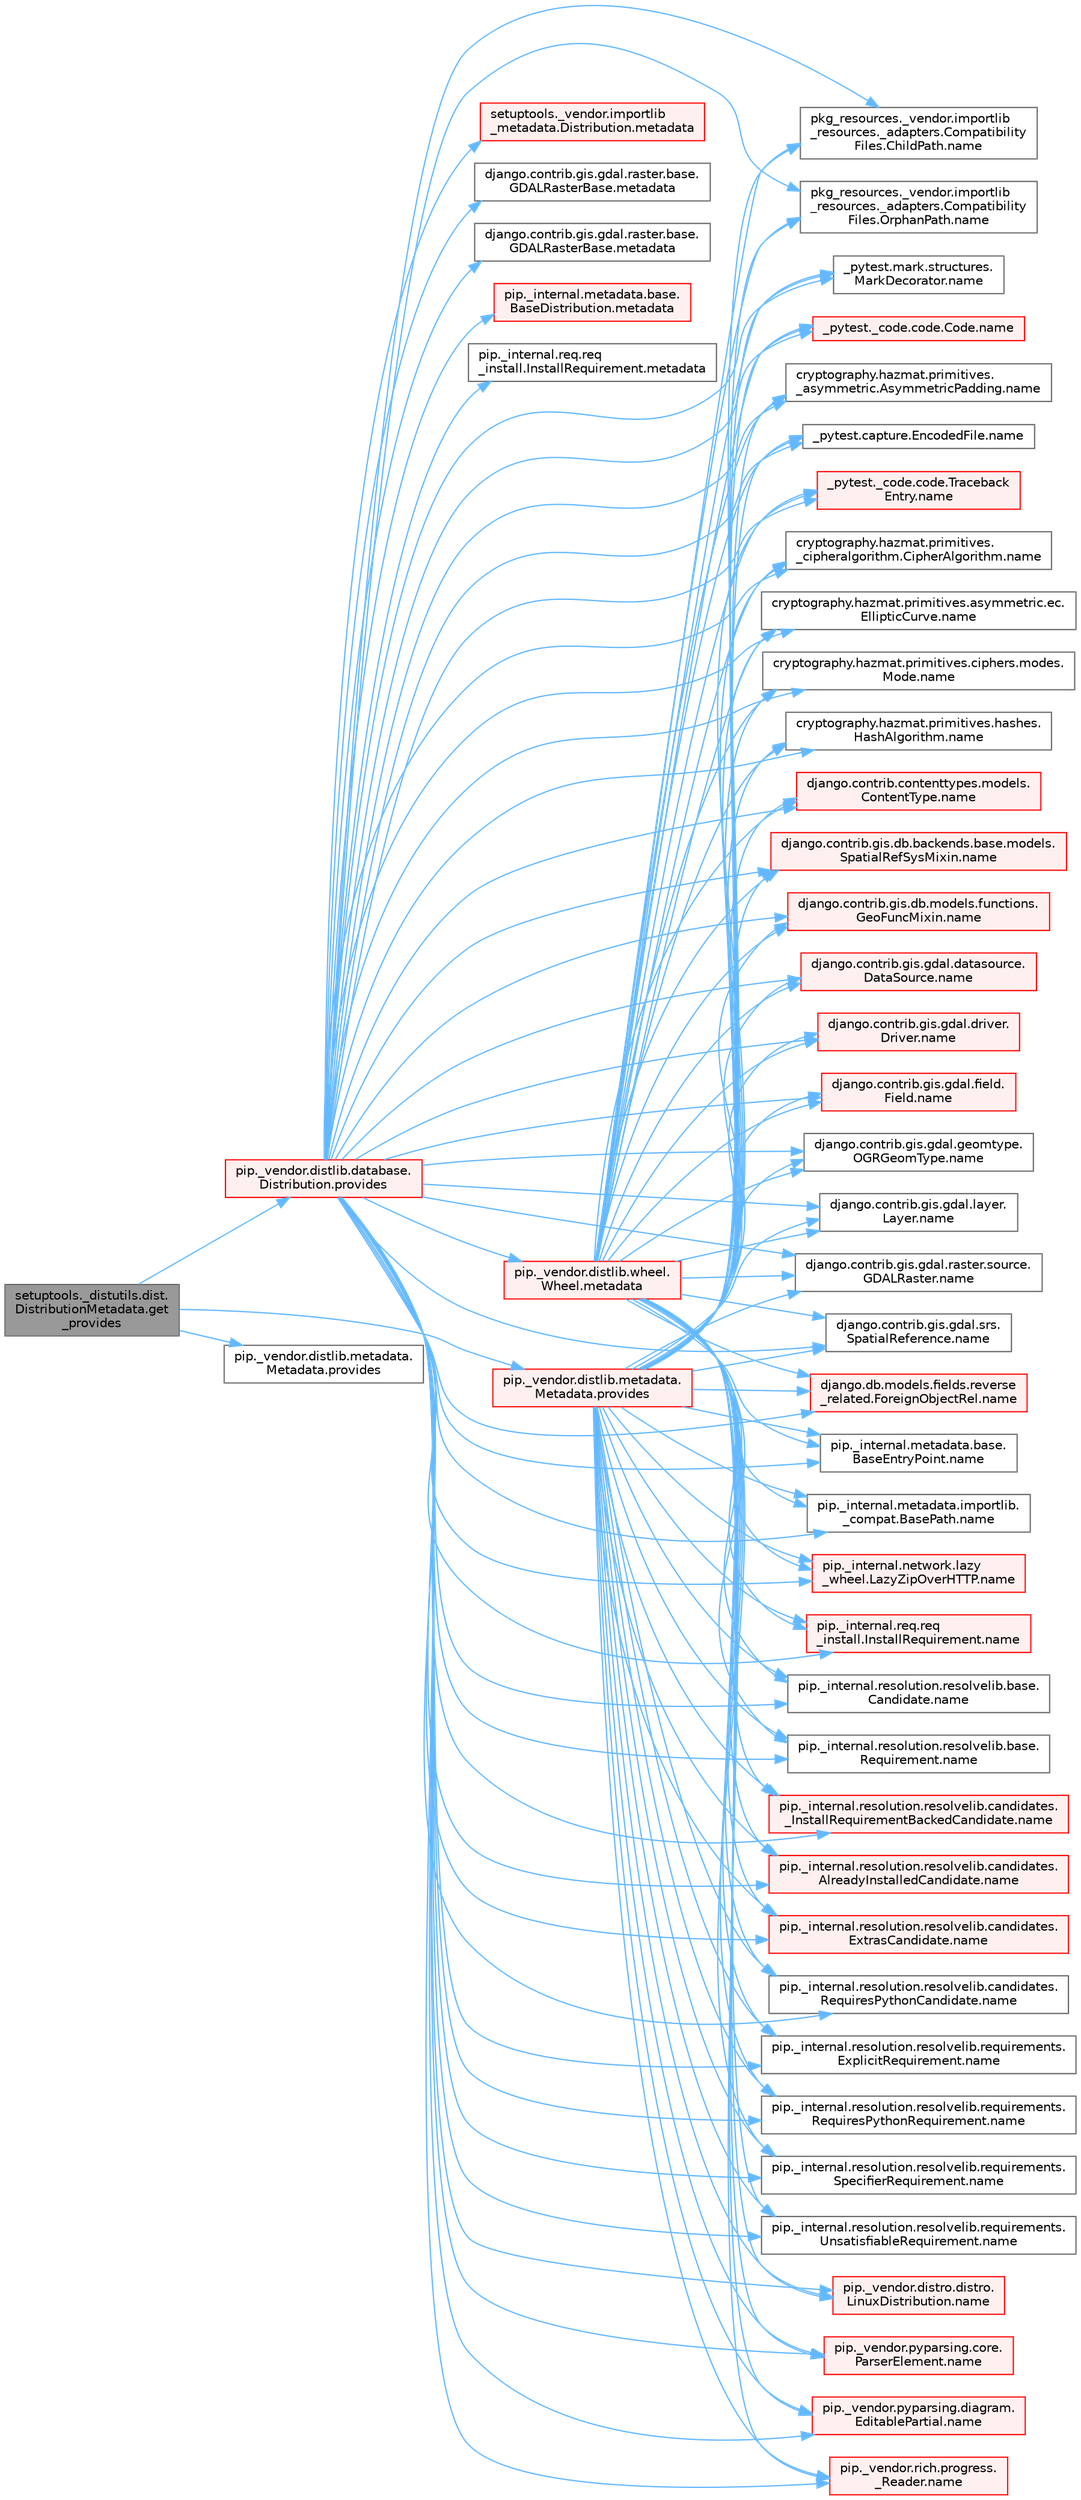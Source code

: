 digraph "setuptools._distutils.dist.DistributionMetadata.get_provides"
{
 // LATEX_PDF_SIZE
  bgcolor="transparent";
  edge [fontname=Helvetica,fontsize=10,labelfontname=Helvetica,labelfontsize=10];
  node [fontname=Helvetica,fontsize=10,shape=box,height=0.2,width=0.4];
  rankdir="LR";
  Node1 [id="Node000001",label="setuptools._distutils.dist.\lDistributionMetadata.get\l_provides",height=0.2,width=0.4,color="gray40", fillcolor="grey60", style="filled", fontcolor="black",tooltip=" "];
  Node1 -> Node2 [id="edge1_Node000001_Node000002",color="steelblue1",style="solid",tooltip=" "];
  Node2 [id="Node000002",label="pip._vendor.distlib.database.\lDistribution.provides",height=0.2,width=0.4,color="red", fillcolor="#FFF0F0", style="filled",URL="$classpip_1_1__vendor_1_1distlib_1_1database_1_1_distribution.html#a4de0a18091046a76d9f6e2c424a50f7a",tooltip=" "];
  Node2 -> Node3 [id="edge2_Node000002_Node000003",color="steelblue1",style="solid",tooltip=" "];
  Node3 [id="Node000003",label="django.contrib.gis.gdal.raster.base.\lGDALRasterBase.metadata",height=0.2,width=0.4,color="grey40", fillcolor="white", style="filled",URL="$classdjango_1_1contrib_1_1gis_1_1gdal_1_1raster_1_1base_1_1_g_d_a_l_raster_base.html#ac656a9816397d9b605bdbc6175fde717",tooltip=" "];
  Node2 -> Node4 [id="edge3_Node000002_Node000004",color="steelblue1",style="solid",tooltip=" "];
  Node4 [id="Node000004",label="django.contrib.gis.gdal.raster.base.\lGDALRasterBase.metadata",height=0.2,width=0.4,color="grey40", fillcolor="white", style="filled",URL="$classdjango_1_1contrib_1_1gis_1_1gdal_1_1raster_1_1base_1_1_g_d_a_l_raster_base.html#ac68a22e3a52d43707936b339b8af62ad",tooltip=" "];
  Node2 -> Node5 [id="edge4_Node000002_Node000005",color="steelblue1",style="solid",tooltip=" "];
  Node5 [id="Node000005",label="pip._internal.metadata.base.\lBaseDistribution.metadata",height=0.2,width=0.4,color="red", fillcolor="#FFF0F0", style="filled",URL="$classpip_1_1__internal_1_1metadata_1_1base_1_1_base_distribution.html#a665b55bcebd861e5959f53a7d2f1350f",tooltip=" "];
  Node2 -> Node390 [id="edge5_Node000002_Node000390",color="steelblue1",style="solid",tooltip=" "];
  Node390 [id="Node000390",label="pip._internal.req.req\l_install.InstallRequirement.metadata",height=0.2,width=0.4,color="grey40", fillcolor="white", style="filled",URL="$classpip_1_1__internal_1_1req_1_1req__install_1_1_install_requirement.html#a212fdd382933af2966e6a94c2db91bca",tooltip=" "];
  Node2 -> Node391 [id="edge6_Node000002_Node000391",color="steelblue1",style="solid",tooltip=" "];
  Node391 [id="Node000391",label="pip._vendor.distlib.wheel.\lWheel.metadata",height=0.2,width=0.4,color="red", fillcolor="#FFF0F0", style="filled",URL="$classpip_1_1__vendor_1_1distlib_1_1wheel_1_1_wheel.html#a9e567ddb3165e2b2bdb2c358774b32a6",tooltip=" "];
  Node391 -> Node342 [id="edge7_Node000391_Node000342",color="steelblue1",style="solid",tooltip=" "];
  Node342 [id="Node000342",label="_pytest._code.code.Code.name",height=0.2,width=0.4,color="red", fillcolor="#FFF0F0", style="filled",URL="$class__pytest_1_1__code_1_1code_1_1_code.html#a1f3cbc53ca6df4a1bab12183694b6e78",tooltip=" "];
  Node391 -> Node343 [id="edge8_Node000391_Node000343",color="steelblue1",style="solid",tooltip=" "];
  Node343 [id="Node000343",label="_pytest._code.code.Traceback\lEntry.name",height=0.2,width=0.4,color="red", fillcolor="#FFF0F0", style="filled",URL="$class__pytest_1_1__code_1_1code_1_1_traceback_entry.html#a106b95c0753f41669fbfb8ee4c11ad3d",tooltip=" "];
  Node391 -> Node344 [id="edge9_Node000391_Node000344",color="steelblue1",style="solid",tooltip=" "];
  Node344 [id="Node000344",label="_pytest.capture.EncodedFile.name",height=0.2,width=0.4,color="grey40", fillcolor="white", style="filled",URL="$class__pytest_1_1capture_1_1_encoded_file.html#a738c73b5de21c7261d9e51f71e4f0397",tooltip=" "];
  Node391 -> Node345 [id="edge10_Node000391_Node000345",color="steelblue1",style="solid",tooltip=" "];
  Node345 [id="Node000345",label="_pytest.mark.structures.\lMarkDecorator.name",height=0.2,width=0.4,color="grey40", fillcolor="white", style="filled",URL="$class__pytest_1_1mark_1_1structures_1_1_mark_decorator.html#ae8f66760cda125450e0e3bd38689c72f",tooltip=" "];
  Node391 -> Node346 [id="edge11_Node000391_Node000346",color="steelblue1",style="solid",tooltip=" "];
  Node346 [id="Node000346",label="cryptography.hazmat.primitives.\l_asymmetric.AsymmetricPadding.name",height=0.2,width=0.4,color="grey40", fillcolor="white", style="filled",URL="$classcryptography_1_1hazmat_1_1primitives_1_1__asymmetric_1_1_asymmetric_padding.html#a8f72e8284cb336861a873ed5ce0e39b5",tooltip=" "];
  Node391 -> Node347 [id="edge12_Node000391_Node000347",color="steelblue1",style="solid",tooltip=" "];
  Node347 [id="Node000347",label="cryptography.hazmat.primitives.\l_cipheralgorithm.CipherAlgorithm.name",height=0.2,width=0.4,color="grey40", fillcolor="white", style="filled",URL="$classcryptography_1_1hazmat_1_1primitives_1_1__cipheralgorithm_1_1_cipher_algorithm.html#a50567a5c3388450ab7aa883ab34a1ac7",tooltip=" "];
  Node391 -> Node348 [id="edge13_Node000391_Node000348",color="steelblue1",style="solid",tooltip=" "];
  Node348 [id="Node000348",label="cryptography.hazmat.primitives.asymmetric.ec.\lEllipticCurve.name",height=0.2,width=0.4,color="grey40", fillcolor="white", style="filled",URL="$classcryptography_1_1hazmat_1_1primitives_1_1asymmetric_1_1ec_1_1_elliptic_curve.html#a2775c4e945309a6c7ea33dace1698a60",tooltip=" "];
  Node391 -> Node349 [id="edge14_Node000391_Node000349",color="steelblue1",style="solid",tooltip=" "];
  Node349 [id="Node000349",label="cryptography.hazmat.primitives.ciphers.modes.\lMode.name",height=0.2,width=0.4,color="grey40", fillcolor="white", style="filled",URL="$classcryptography_1_1hazmat_1_1primitives_1_1ciphers_1_1modes_1_1_mode.html#a99d93fd1370a2abbb5bb5cffbd5ff0f7",tooltip=" "];
  Node391 -> Node350 [id="edge15_Node000391_Node000350",color="steelblue1",style="solid",tooltip=" "];
  Node350 [id="Node000350",label="cryptography.hazmat.primitives.hashes.\lHashAlgorithm.name",height=0.2,width=0.4,color="grey40", fillcolor="white", style="filled",URL="$classcryptography_1_1hazmat_1_1primitives_1_1hashes_1_1_hash_algorithm.html#a42c7e1582d9b46a015774af9e5cbbb0b",tooltip=" "];
  Node391 -> Node351 [id="edge16_Node000391_Node000351",color="steelblue1",style="solid",tooltip=" "];
  Node351 [id="Node000351",label="django.contrib.contenttypes.models.\lContentType.name",height=0.2,width=0.4,color="red", fillcolor="#FFF0F0", style="filled",URL="$classdjango_1_1contrib_1_1contenttypes_1_1models_1_1_content_type.html#a305b62f56597bb2e4823dcf5e6ccdcf8",tooltip=" "];
  Node391 -> Node353 [id="edge17_Node000391_Node000353",color="steelblue1",style="solid",tooltip=" "];
  Node353 [id="Node000353",label="django.contrib.gis.db.backends.base.models.\lSpatialRefSysMixin.name",height=0.2,width=0.4,color="red", fillcolor="#FFF0F0", style="filled",URL="$classdjango_1_1contrib_1_1gis_1_1db_1_1backends_1_1base_1_1models_1_1_spatial_ref_sys_mixin.html#a56fe36e786b49160249395f453dd1cab",tooltip=" "];
  Node391 -> Node354 [id="edge18_Node000391_Node000354",color="steelblue1",style="solid",tooltip=" "];
  Node354 [id="Node000354",label="django.contrib.gis.db.models.functions.\lGeoFuncMixin.name",height=0.2,width=0.4,color="red", fillcolor="#FFF0F0", style="filled",URL="$classdjango_1_1contrib_1_1gis_1_1db_1_1models_1_1functions_1_1_geo_func_mixin.html#adeeb6b2c9db337396468712e919af622",tooltip=" "];
  Node391 -> Node355 [id="edge19_Node000391_Node000355",color="steelblue1",style="solid",tooltip=" "];
  Node355 [id="Node000355",label="django.contrib.gis.gdal.datasource.\lDataSource.name",height=0.2,width=0.4,color="red", fillcolor="#FFF0F0", style="filled",URL="$classdjango_1_1contrib_1_1gis_1_1gdal_1_1datasource_1_1_data_source.html#aaa98728c7ef6f4d96c689550e8af3ed5",tooltip=" "];
  Node391 -> Node356 [id="edge20_Node000391_Node000356",color="steelblue1",style="solid",tooltip=" "];
  Node356 [id="Node000356",label="django.contrib.gis.gdal.driver.\lDriver.name",height=0.2,width=0.4,color="red", fillcolor="#FFF0F0", style="filled",URL="$classdjango_1_1contrib_1_1gis_1_1gdal_1_1driver_1_1_driver.html#aaa5d4d1b9fd762839db84d1e56e36b7f",tooltip=" "];
  Node391 -> Node357 [id="edge21_Node000391_Node000357",color="steelblue1",style="solid",tooltip=" "];
  Node357 [id="Node000357",label="django.contrib.gis.gdal.field.\lField.name",height=0.2,width=0.4,color="red", fillcolor="#FFF0F0", style="filled",URL="$classdjango_1_1contrib_1_1gis_1_1gdal_1_1field_1_1_field.html#a28a3b0af5006d5abf34d5b1497011368",tooltip=" "];
  Node391 -> Node358 [id="edge22_Node000391_Node000358",color="steelblue1",style="solid",tooltip=" "];
  Node358 [id="Node000358",label="django.contrib.gis.gdal.geomtype.\lOGRGeomType.name",height=0.2,width=0.4,color="grey40", fillcolor="white", style="filled",URL="$classdjango_1_1contrib_1_1gis_1_1gdal_1_1geomtype_1_1_o_g_r_geom_type.html#a719b3100682ab8df79fd8a2484163b8e",tooltip=" "];
  Node391 -> Node359 [id="edge23_Node000391_Node000359",color="steelblue1",style="solid",tooltip=" "];
  Node359 [id="Node000359",label="django.contrib.gis.gdal.layer.\lLayer.name",height=0.2,width=0.4,color="grey40", fillcolor="white", style="filled",URL="$classdjango_1_1contrib_1_1gis_1_1gdal_1_1layer_1_1_layer.html#a53791d8e2fe8b1ca86b426a625e7d66c",tooltip=" "];
  Node391 -> Node360 [id="edge24_Node000391_Node000360",color="steelblue1",style="solid",tooltip=" "];
  Node360 [id="Node000360",label="django.contrib.gis.gdal.raster.source.\lGDALRaster.name",height=0.2,width=0.4,color="grey40", fillcolor="white", style="filled",URL="$classdjango_1_1contrib_1_1gis_1_1gdal_1_1raster_1_1source_1_1_g_d_a_l_raster.html#a6cca2a8eca0ab4ff2e89f0f0cce590d1",tooltip=" "];
  Node391 -> Node361 [id="edge25_Node000391_Node000361",color="steelblue1",style="solid",tooltip=" "];
  Node361 [id="Node000361",label="django.contrib.gis.gdal.srs.\lSpatialReference.name",height=0.2,width=0.4,color="grey40", fillcolor="white", style="filled",URL="$classdjango_1_1contrib_1_1gis_1_1gdal_1_1srs_1_1_spatial_reference.html#ac2c9d37b41ae1a91ca63a7046590d603",tooltip=" "];
  Node391 -> Node362 [id="edge26_Node000391_Node000362",color="steelblue1",style="solid",tooltip=" "];
  Node362 [id="Node000362",label="django.db.models.fields.reverse\l_related.ForeignObjectRel.name",height=0.2,width=0.4,color="red", fillcolor="#FFF0F0", style="filled",URL="$classdjango_1_1db_1_1models_1_1fields_1_1reverse__related_1_1_foreign_object_rel.html#a5c0c2387142987d2c9582e677e90b5d7",tooltip=" "];
  Node391 -> Node363 [id="edge27_Node000391_Node000363",color="steelblue1",style="solid",tooltip=" "];
  Node363 [id="Node000363",label="pip._internal.metadata.base.\lBaseEntryPoint.name",height=0.2,width=0.4,color="grey40", fillcolor="white", style="filled",URL="$classpip_1_1__internal_1_1metadata_1_1base_1_1_base_entry_point.html#acd0c7299966258aeb0876da26520233d",tooltip=" "];
  Node391 -> Node364 [id="edge28_Node000391_Node000364",color="steelblue1",style="solid",tooltip=" "];
  Node364 [id="Node000364",label="pip._internal.metadata.importlib.\l_compat.BasePath.name",height=0.2,width=0.4,color="grey40", fillcolor="white", style="filled",URL="$classpip_1_1__internal_1_1metadata_1_1importlib_1_1__compat_1_1_base_path.html#aa5b4e00be6be00e1bd599909ae50bc00",tooltip=" "];
  Node391 -> Node365 [id="edge29_Node000391_Node000365",color="steelblue1",style="solid",tooltip=" "];
  Node365 [id="Node000365",label="pip._internal.network.lazy\l_wheel.LazyZipOverHTTP.name",height=0.2,width=0.4,color="red", fillcolor="#FFF0F0", style="filled",URL="$classpip_1_1__internal_1_1network_1_1lazy__wheel_1_1_lazy_zip_over_h_t_t_p.html#a59403bb703d375caa6c1dda7573257a1",tooltip=" "];
  Node391 -> Node366 [id="edge30_Node000391_Node000366",color="steelblue1",style="solid",tooltip=" "];
  Node366 [id="Node000366",label="pip._internal.req.req\l_install.InstallRequirement.name",height=0.2,width=0.4,color="red", fillcolor="#FFF0F0", style="filled",URL="$classpip_1_1__internal_1_1req_1_1req__install_1_1_install_requirement.html#a6b019e16ae98576ae64c68e0f5824e34",tooltip=" "];
  Node391 -> Node374 [id="edge31_Node000391_Node000374",color="steelblue1",style="solid",tooltip=" "];
  Node374 [id="Node000374",label="pip._internal.resolution.resolvelib.base.\lCandidate.name",height=0.2,width=0.4,color="grey40", fillcolor="white", style="filled",URL="$classpip_1_1__internal_1_1resolution_1_1resolvelib_1_1base_1_1_candidate.html#a7000e68e912182072a011f9df0c142ee",tooltip=" "];
  Node391 -> Node375 [id="edge32_Node000391_Node000375",color="steelblue1",style="solid",tooltip=" "];
  Node375 [id="Node000375",label="pip._internal.resolution.resolvelib.base.\lRequirement.name",height=0.2,width=0.4,color="grey40", fillcolor="white", style="filled",URL="$classpip_1_1__internal_1_1resolution_1_1resolvelib_1_1base_1_1_requirement.html#a013752876d4b3521f3a087987b443d90",tooltip=" "];
  Node391 -> Node376 [id="edge33_Node000391_Node000376",color="steelblue1",style="solid",tooltip=" "];
  Node376 [id="Node000376",label="pip._internal.resolution.resolvelib.candidates.\l_InstallRequirementBackedCandidate.name",height=0.2,width=0.4,color="red", fillcolor="#FFF0F0", style="filled",URL="$classpip_1_1__internal_1_1resolution_1_1resolvelib_1_1candidates_1_1___install_requirement_backed_candidate.html#a1538a825241b855a4abf51d6bf616cde",tooltip=" "];
  Node391 -> Node408 [id="edge34_Node000391_Node000408",color="steelblue1",style="solid",tooltip=" "];
  Node408 [id="Node000408",label="pip._internal.resolution.resolvelib.candidates.\lAlreadyInstalledCandidate.name",height=0.2,width=0.4,color="red", fillcolor="#FFF0F0", style="filled",URL="$classpip_1_1__internal_1_1resolution_1_1resolvelib_1_1candidates_1_1_already_installed_candidate.html#a0f4ae3f092daa140dc8bda04e8d0f2d0",tooltip=" "];
  Node391 -> Node409 [id="edge35_Node000391_Node000409",color="steelblue1",style="solid",tooltip=" "];
  Node409 [id="Node000409",label="pip._internal.resolution.resolvelib.candidates.\lExtrasCandidate.name",height=0.2,width=0.4,color="red", fillcolor="#FFF0F0", style="filled",URL="$classpip_1_1__internal_1_1resolution_1_1resolvelib_1_1candidates_1_1_extras_candidate.html#a6e13b1ab724cd7af8b22cadb37352b31",tooltip=" "];
  Node391 -> Node537 [id="edge36_Node000391_Node000537",color="steelblue1",style="solid",tooltip=" "];
  Node537 [id="Node000537",label="pip._internal.resolution.resolvelib.candidates.\lRequiresPythonCandidate.name",height=0.2,width=0.4,color="grey40", fillcolor="white", style="filled",URL="$classpip_1_1__internal_1_1resolution_1_1resolvelib_1_1candidates_1_1_requires_python_candidate.html#aeff13058676b07d1b67feed53749d838",tooltip=" "];
  Node391 -> Node538 [id="edge37_Node000391_Node000538",color="steelblue1",style="solid",tooltip=" "];
  Node538 [id="Node000538",label="pip._internal.resolution.resolvelib.requirements.\lExplicitRequirement.name",height=0.2,width=0.4,color="grey40", fillcolor="white", style="filled",URL="$classpip_1_1__internal_1_1resolution_1_1resolvelib_1_1requirements_1_1_explicit_requirement.html#a3e8f9b07c17be864b1a90cc2f5e87b35",tooltip=" "];
  Node391 -> Node539 [id="edge38_Node000391_Node000539",color="steelblue1",style="solid",tooltip=" "];
  Node539 [id="Node000539",label="pip._internal.resolution.resolvelib.requirements.\lRequiresPythonRequirement.name",height=0.2,width=0.4,color="grey40", fillcolor="white", style="filled",URL="$classpip_1_1__internal_1_1resolution_1_1resolvelib_1_1requirements_1_1_requires_python_requirement.html#ac555e717a97ebb38cb2ad735939cf8b8",tooltip=" "];
  Node391 -> Node540 [id="edge39_Node000391_Node000540",color="steelblue1",style="solid",tooltip=" "];
  Node540 [id="Node000540",label="pip._internal.resolution.resolvelib.requirements.\lSpecifierRequirement.name",height=0.2,width=0.4,color="grey40", fillcolor="white", style="filled",URL="$classpip_1_1__internal_1_1resolution_1_1resolvelib_1_1requirements_1_1_specifier_requirement.html#af2ae64f787d166605910d13457564fd9",tooltip=" "];
  Node391 -> Node541 [id="edge40_Node000391_Node000541",color="steelblue1",style="solid",tooltip=" "];
  Node541 [id="Node000541",label="pip._internal.resolution.resolvelib.requirements.\lUnsatisfiableRequirement.name",height=0.2,width=0.4,color="grey40", fillcolor="white", style="filled",URL="$classpip_1_1__internal_1_1resolution_1_1resolvelib_1_1requirements_1_1_unsatisfiable_requirement.html#a78f7012fa925a93d5600232bf2bc9728",tooltip=" "];
  Node391 -> Node542 [id="edge41_Node000391_Node000542",color="steelblue1",style="solid",tooltip=" "];
  Node542 [id="Node000542",label="pip._vendor.distro.distro.\lLinuxDistribution.name",height=0.2,width=0.4,color="red", fillcolor="#FFF0F0", style="filled",URL="$classpip_1_1__vendor_1_1distro_1_1distro_1_1_linux_distribution.html#a0f30009e5f86e89a27bd187e8a759e32",tooltip=" "];
  Node391 -> Node620 [id="edge42_Node000391_Node000620",color="steelblue1",style="solid",tooltip=" "];
  Node620 [id="Node000620",label="pip._vendor.pyparsing.core.\lParserElement.name",height=0.2,width=0.4,color="red", fillcolor="#FFF0F0", style="filled",URL="$classpip_1_1__vendor_1_1pyparsing_1_1core_1_1_parser_element.html#ad7db196655f86eaadabd81c40af25717",tooltip=" "];
  Node391 -> Node718 [id="edge43_Node000391_Node000718",color="steelblue1",style="solid",tooltip=" "];
  Node718 [id="Node000718",label="pip._vendor.pyparsing.diagram.\lEditablePartial.name",height=0.2,width=0.4,color="red", fillcolor="#FFF0F0", style="filled",URL="$classpip_1_1__vendor_1_1pyparsing_1_1diagram_1_1_editable_partial.html#a3c8365249bd6514fce002d62622de581",tooltip=" "];
  Node391 -> Node722 [id="edge44_Node000391_Node000722",color="steelblue1",style="solid",tooltip=" "];
  Node722 [id="Node000722",label="pip._vendor.rich.progress.\l_Reader.name",height=0.2,width=0.4,color="red", fillcolor="#FFF0F0", style="filled",URL="$classpip_1_1__vendor_1_1rich_1_1progress_1_1___reader.html#a545f897ce86cf3e798598cb200357c13",tooltip=" "];
  Node391 -> Node809 [id="edge45_Node000391_Node000809",color="steelblue1",style="solid",tooltip=" "];
  Node809 [id="Node000809",label="pkg_resources._vendor.importlib\l_resources._adapters.Compatibility\lFiles.ChildPath.name",height=0.2,width=0.4,color="grey40", fillcolor="white", style="filled",URL="$classpkg__resources_1_1__vendor_1_1importlib__resources_1_1__adapters_1_1_compatibility_files_1_1_child_path.html#afc94399ed8b98c04ce4e64ba7d938f83",tooltip=" "];
  Node391 -> Node810 [id="edge46_Node000391_Node000810",color="steelblue1",style="solid",tooltip=" "];
  Node810 [id="Node000810",label="pkg_resources._vendor.importlib\l_resources._adapters.Compatibility\lFiles.OrphanPath.name",height=0.2,width=0.4,color="grey40", fillcolor="white", style="filled",URL="$classpkg__resources_1_1__vendor_1_1importlib__resources_1_1__adapters_1_1_compatibility_files_1_1_orphan_path.html#ae9a1eacc3cea7040188062420f00df9b",tooltip=" "];
  Node2 -> Node585 [id="edge47_Node000002_Node000585",color="steelblue1",style="solid",tooltip=" "];
  Node585 [id="Node000585",label="setuptools._vendor.importlib\l_metadata.Distribution.metadata",height=0.2,width=0.4,color="red", fillcolor="#FFF0F0", style="filled",URL="$classsetuptools_1_1__vendor_1_1importlib__metadata_1_1_distribution.html#afe56c9fb55cf594cb94d0ebe52c32fad",tooltip=" "];
  Node2 -> Node342 [id="edge48_Node000002_Node000342",color="steelblue1",style="solid",tooltip=" "];
  Node2 -> Node343 [id="edge49_Node000002_Node000343",color="steelblue1",style="solid",tooltip=" "];
  Node2 -> Node344 [id="edge50_Node000002_Node000344",color="steelblue1",style="solid",tooltip=" "];
  Node2 -> Node345 [id="edge51_Node000002_Node000345",color="steelblue1",style="solid",tooltip=" "];
  Node2 -> Node346 [id="edge52_Node000002_Node000346",color="steelblue1",style="solid",tooltip=" "];
  Node2 -> Node347 [id="edge53_Node000002_Node000347",color="steelblue1",style="solid",tooltip=" "];
  Node2 -> Node348 [id="edge54_Node000002_Node000348",color="steelblue1",style="solid",tooltip=" "];
  Node2 -> Node349 [id="edge55_Node000002_Node000349",color="steelblue1",style="solid",tooltip=" "];
  Node2 -> Node350 [id="edge56_Node000002_Node000350",color="steelblue1",style="solid",tooltip=" "];
  Node2 -> Node351 [id="edge57_Node000002_Node000351",color="steelblue1",style="solid",tooltip=" "];
  Node2 -> Node353 [id="edge58_Node000002_Node000353",color="steelblue1",style="solid",tooltip=" "];
  Node2 -> Node354 [id="edge59_Node000002_Node000354",color="steelblue1",style="solid",tooltip=" "];
  Node2 -> Node355 [id="edge60_Node000002_Node000355",color="steelblue1",style="solid",tooltip=" "];
  Node2 -> Node356 [id="edge61_Node000002_Node000356",color="steelblue1",style="solid",tooltip=" "];
  Node2 -> Node357 [id="edge62_Node000002_Node000357",color="steelblue1",style="solid",tooltip=" "];
  Node2 -> Node358 [id="edge63_Node000002_Node000358",color="steelblue1",style="solid",tooltip=" "];
  Node2 -> Node359 [id="edge64_Node000002_Node000359",color="steelblue1",style="solid",tooltip=" "];
  Node2 -> Node360 [id="edge65_Node000002_Node000360",color="steelblue1",style="solid",tooltip=" "];
  Node2 -> Node361 [id="edge66_Node000002_Node000361",color="steelblue1",style="solid",tooltip=" "];
  Node2 -> Node362 [id="edge67_Node000002_Node000362",color="steelblue1",style="solid",tooltip=" "];
  Node2 -> Node363 [id="edge68_Node000002_Node000363",color="steelblue1",style="solid",tooltip=" "];
  Node2 -> Node364 [id="edge69_Node000002_Node000364",color="steelblue1",style="solid",tooltip=" "];
  Node2 -> Node365 [id="edge70_Node000002_Node000365",color="steelblue1",style="solid",tooltip=" "];
  Node2 -> Node366 [id="edge71_Node000002_Node000366",color="steelblue1",style="solid",tooltip=" "];
  Node2 -> Node374 [id="edge72_Node000002_Node000374",color="steelblue1",style="solid",tooltip=" "];
  Node2 -> Node375 [id="edge73_Node000002_Node000375",color="steelblue1",style="solid",tooltip=" "];
  Node2 -> Node376 [id="edge74_Node000002_Node000376",color="steelblue1",style="solid",tooltip=" "];
  Node2 -> Node408 [id="edge75_Node000002_Node000408",color="steelblue1",style="solid",tooltip=" "];
  Node2 -> Node409 [id="edge76_Node000002_Node000409",color="steelblue1",style="solid",tooltip=" "];
  Node2 -> Node537 [id="edge77_Node000002_Node000537",color="steelblue1",style="solid",tooltip=" "];
  Node2 -> Node538 [id="edge78_Node000002_Node000538",color="steelblue1",style="solid",tooltip=" "];
  Node2 -> Node539 [id="edge79_Node000002_Node000539",color="steelblue1",style="solid",tooltip=" "];
  Node2 -> Node540 [id="edge80_Node000002_Node000540",color="steelblue1",style="solid",tooltip=" "];
  Node2 -> Node541 [id="edge81_Node000002_Node000541",color="steelblue1",style="solid",tooltip=" "];
  Node2 -> Node542 [id="edge82_Node000002_Node000542",color="steelblue1",style="solid",tooltip=" "];
  Node2 -> Node620 [id="edge83_Node000002_Node000620",color="steelblue1",style="solid",tooltip=" "];
  Node2 -> Node718 [id="edge84_Node000002_Node000718",color="steelblue1",style="solid",tooltip=" "];
  Node2 -> Node722 [id="edge85_Node000002_Node000722",color="steelblue1",style="solid",tooltip=" "];
  Node2 -> Node809 [id="edge86_Node000002_Node000809",color="steelblue1",style="solid",tooltip=" "];
  Node2 -> Node810 [id="edge87_Node000002_Node000810",color="steelblue1",style="solid",tooltip=" "];
  Node1 -> Node3738 [id="edge88_Node000001_Node003738",color="steelblue1",style="solid",tooltip=" "];
  Node3738 [id="Node003738",label="pip._vendor.distlib.metadata.\lMetadata.provides",height=0.2,width=0.4,color="red", fillcolor="#FFF0F0", style="filled",URL="$classpip_1_1__vendor_1_1distlib_1_1metadata_1_1_metadata.html#ae53753d7d2db182469e417659e3d3d2f",tooltip=" "];
  Node3738 -> Node342 [id="edge89_Node003738_Node000342",color="steelblue1",style="solid",tooltip=" "];
  Node3738 -> Node343 [id="edge90_Node003738_Node000343",color="steelblue1",style="solid",tooltip=" "];
  Node3738 -> Node344 [id="edge91_Node003738_Node000344",color="steelblue1",style="solid",tooltip=" "];
  Node3738 -> Node345 [id="edge92_Node003738_Node000345",color="steelblue1",style="solid",tooltip=" "];
  Node3738 -> Node346 [id="edge93_Node003738_Node000346",color="steelblue1",style="solid",tooltip=" "];
  Node3738 -> Node347 [id="edge94_Node003738_Node000347",color="steelblue1",style="solid",tooltip=" "];
  Node3738 -> Node348 [id="edge95_Node003738_Node000348",color="steelblue1",style="solid",tooltip=" "];
  Node3738 -> Node349 [id="edge96_Node003738_Node000349",color="steelblue1",style="solid",tooltip=" "];
  Node3738 -> Node350 [id="edge97_Node003738_Node000350",color="steelblue1",style="solid",tooltip=" "];
  Node3738 -> Node351 [id="edge98_Node003738_Node000351",color="steelblue1",style="solid",tooltip=" "];
  Node3738 -> Node353 [id="edge99_Node003738_Node000353",color="steelblue1",style="solid",tooltip=" "];
  Node3738 -> Node354 [id="edge100_Node003738_Node000354",color="steelblue1",style="solid",tooltip=" "];
  Node3738 -> Node355 [id="edge101_Node003738_Node000355",color="steelblue1",style="solid",tooltip=" "];
  Node3738 -> Node356 [id="edge102_Node003738_Node000356",color="steelblue1",style="solid",tooltip=" "];
  Node3738 -> Node357 [id="edge103_Node003738_Node000357",color="steelblue1",style="solid",tooltip=" "];
  Node3738 -> Node358 [id="edge104_Node003738_Node000358",color="steelblue1",style="solid",tooltip=" "];
  Node3738 -> Node359 [id="edge105_Node003738_Node000359",color="steelblue1",style="solid",tooltip=" "];
  Node3738 -> Node360 [id="edge106_Node003738_Node000360",color="steelblue1",style="solid",tooltip=" "];
  Node3738 -> Node361 [id="edge107_Node003738_Node000361",color="steelblue1",style="solid",tooltip=" "];
  Node3738 -> Node362 [id="edge108_Node003738_Node000362",color="steelblue1",style="solid",tooltip=" "];
  Node3738 -> Node363 [id="edge109_Node003738_Node000363",color="steelblue1",style="solid",tooltip=" "];
  Node3738 -> Node364 [id="edge110_Node003738_Node000364",color="steelblue1",style="solid",tooltip=" "];
  Node3738 -> Node365 [id="edge111_Node003738_Node000365",color="steelblue1",style="solid",tooltip=" "];
  Node3738 -> Node366 [id="edge112_Node003738_Node000366",color="steelblue1",style="solid",tooltip=" "];
  Node3738 -> Node374 [id="edge113_Node003738_Node000374",color="steelblue1",style="solid",tooltip=" "];
  Node3738 -> Node375 [id="edge114_Node003738_Node000375",color="steelblue1",style="solid",tooltip=" "];
  Node3738 -> Node376 [id="edge115_Node003738_Node000376",color="steelblue1",style="solid",tooltip=" "];
  Node3738 -> Node408 [id="edge116_Node003738_Node000408",color="steelblue1",style="solid",tooltip=" "];
  Node3738 -> Node409 [id="edge117_Node003738_Node000409",color="steelblue1",style="solid",tooltip=" "];
  Node3738 -> Node537 [id="edge118_Node003738_Node000537",color="steelblue1",style="solid",tooltip=" "];
  Node3738 -> Node538 [id="edge119_Node003738_Node000538",color="steelblue1",style="solid",tooltip=" "];
  Node3738 -> Node539 [id="edge120_Node003738_Node000539",color="steelblue1",style="solid",tooltip=" "];
  Node3738 -> Node540 [id="edge121_Node003738_Node000540",color="steelblue1",style="solid",tooltip=" "];
  Node3738 -> Node541 [id="edge122_Node003738_Node000541",color="steelblue1",style="solid",tooltip=" "];
  Node3738 -> Node542 [id="edge123_Node003738_Node000542",color="steelblue1",style="solid",tooltip=" "];
  Node3738 -> Node620 [id="edge124_Node003738_Node000620",color="steelblue1",style="solid",tooltip=" "];
  Node3738 -> Node718 [id="edge125_Node003738_Node000718",color="steelblue1",style="solid",tooltip=" "];
  Node3738 -> Node722 [id="edge126_Node003738_Node000722",color="steelblue1",style="solid",tooltip=" "];
  Node3738 -> Node809 [id="edge127_Node003738_Node000809",color="steelblue1",style="solid",tooltip=" "];
  Node3738 -> Node810 [id="edge128_Node003738_Node000810",color="steelblue1",style="solid",tooltip=" "];
  Node1 -> Node3739 [id="edge129_Node000001_Node003739",color="steelblue1",style="solid",tooltip=" "];
  Node3739 [id="Node003739",label="pip._vendor.distlib.metadata.\lMetadata.provides",height=0.2,width=0.4,color="grey40", fillcolor="white", style="filled",URL="$classpip_1_1__vendor_1_1distlib_1_1metadata_1_1_metadata.html#ac7faa425d0663b6e592ff83de0be94db",tooltip=" "];
}
